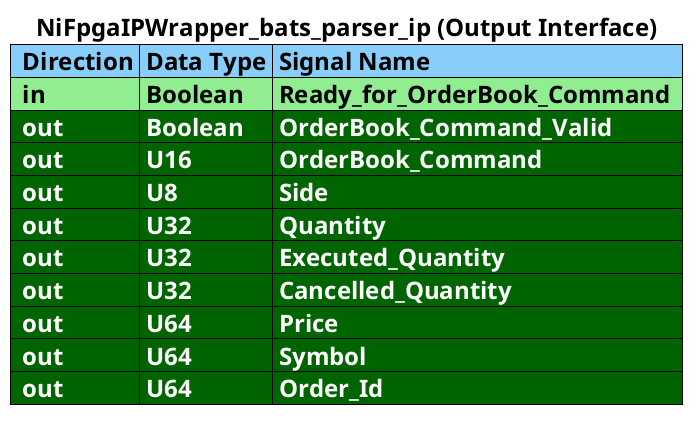 @startuml Output.Interface
skinparam titleFontSize 24
title
**NiFpgaIPWrapper_bats_parser_ip (Output Interface)**
<#lightskyblue>|=  Direction |= Data Type |= Signal Name               |
<#lightgreen>|=  in       |= Boolean   |= Ready_for_OrderBook_Command  |
<#darkgreen>|<color:white>  out      |<color:white> Boolean   |<color:white> OrderBook_Command_Valid |
<#darkgreen>|<color:white>  out      |<color:white> U16       |<color:white> OrderBook_Command |
<#darkgreen>|<color:white>  out      |<color:white> U8        |<color:white> Side|
<#darkgreen>|<color:white>  out      |<color:white> U32       |<color:white> Quantity|
<#darkgreen>|<color:white>  out      |<color:white> U32       |<color:white> Executed_Quantity|
<#darkgreen>|<color:white>  out      |<color:white> U32       |<color:white> Cancelled_Quantity|
<#darkgreen>|<color:white>  out      |<color:white> U64       |<color:white> Price|
<#darkgreen>|<color:white>  out      |<color:white> U64       |<color:white> Symbol|
<#darkgreen>|<color:white>  out      |<color:white> U64       |<color:white> Order_Id|
end title
@enduml